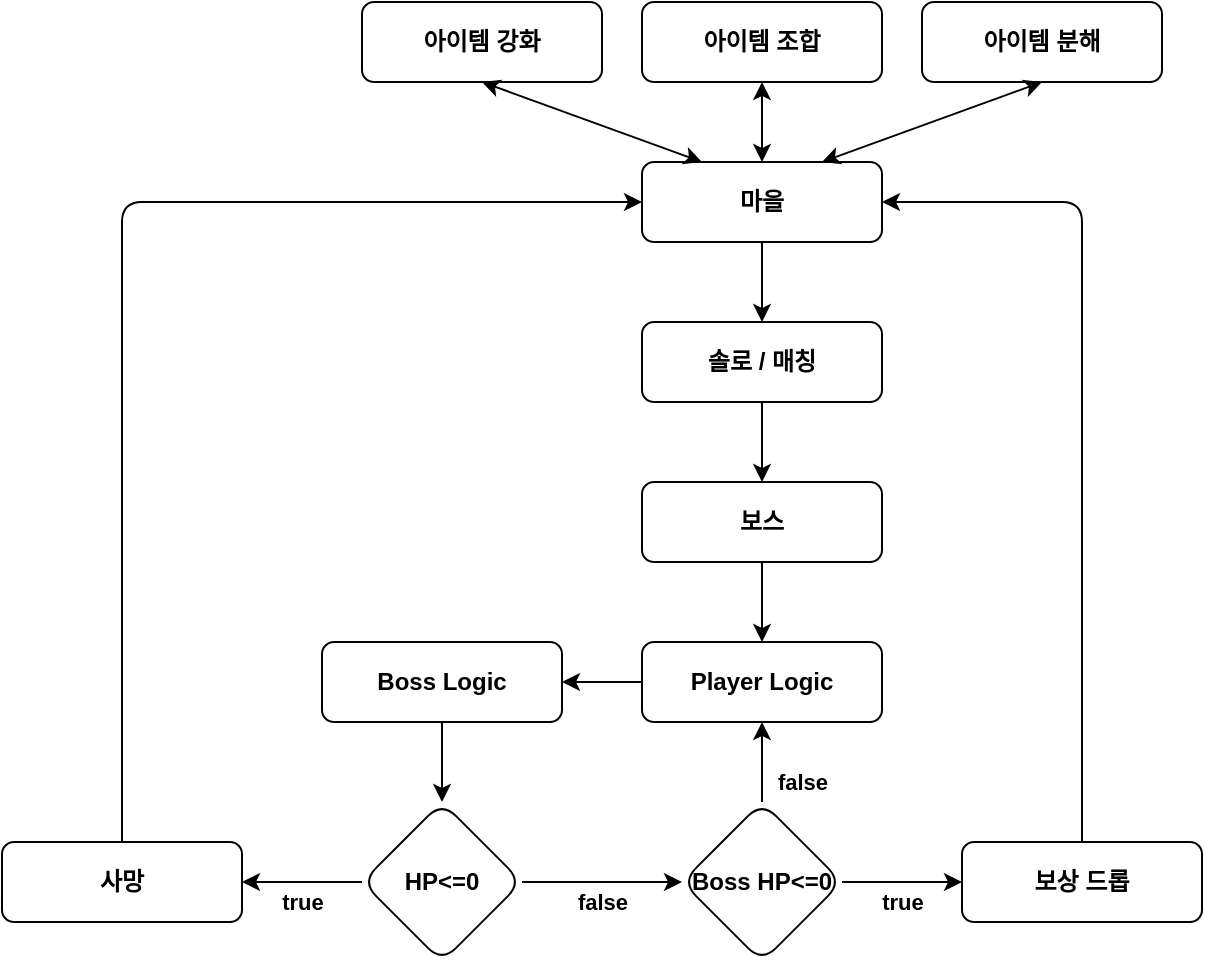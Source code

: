 <mxfile version="21.0.8" type="github"><diagram id="C5RBs43oDa-KdzZeNtuy" name="Page-1"><mxGraphModel dx="1050" dy="549" grid="1" gridSize="10" guides="1" tooltips="1" connect="1" arrows="1" fold="1" page="1" pageScale="1" pageWidth="827" pageHeight="1169" math="0" shadow="0"><root><mxCell id="WIyWlLk6GJQsqaUBKTNV-0"/><mxCell id="WIyWlLk6GJQsqaUBKTNV-1" parent="WIyWlLk6GJQsqaUBKTNV-0"/><mxCell id="7LaiX-OdJVxJpaKmaLr5-32" value="" style="edgeStyle=orthogonalEdgeStyle;rounded=1;orthogonalLoop=1;jettySize=auto;html=1;labelBackgroundColor=none;fontColor=default;fontStyle=1" parent="WIyWlLk6GJQsqaUBKTNV-1" source="WIyWlLk6GJQsqaUBKTNV-3" target="7LaiX-OdJVxJpaKmaLr5-31" edge="1"><mxGeometry relative="1" as="geometry"/></mxCell><mxCell id="WIyWlLk6GJQsqaUBKTNV-3" value="마을" style="rounded=1;whiteSpace=wrap;html=1;fontSize=12;glass=0;strokeWidth=1;shadow=0;labelBackgroundColor=none;fontStyle=1" parent="WIyWlLk6GJQsqaUBKTNV-1" vertex="1"><mxGeometry x="400" y="120" width="120" height="40" as="geometry"/></mxCell><mxCell id="7LaiX-OdJVxJpaKmaLr5-22" value="" style="edgeStyle=orthogonalEdgeStyle;rounded=1;orthogonalLoop=1;jettySize=auto;html=1;labelBackgroundColor=none;fontColor=default;fontStyle=1" parent="WIyWlLk6GJQsqaUBKTNV-1" source="WIyWlLk6GJQsqaUBKTNV-7" target="7LaiX-OdJVxJpaKmaLr5-21" edge="1"><mxGeometry relative="1" as="geometry"/></mxCell><mxCell id="WIyWlLk6GJQsqaUBKTNV-7" value="보스" style="rounded=1;whiteSpace=wrap;html=1;fontSize=12;glass=0;strokeWidth=1;shadow=0;labelBackgroundColor=none;fontStyle=1" parent="WIyWlLk6GJQsqaUBKTNV-1" vertex="1"><mxGeometry x="400" y="280" width="120" height="40" as="geometry"/></mxCell><mxCell id="7LaiX-OdJVxJpaKmaLr5-2" value="아이템 강화" style="rounded=1;whiteSpace=wrap;html=1;fontSize=12;glass=0;strokeWidth=1;shadow=0;labelBackgroundColor=none;fontStyle=1" parent="WIyWlLk6GJQsqaUBKTNV-1" vertex="1"><mxGeometry x="260" y="40" width="120" height="40" as="geometry"/></mxCell><mxCell id="7LaiX-OdJVxJpaKmaLr5-3" value="아이템 조합" style="rounded=1;whiteSpace=wrap;html=1;fontSize=12;glass=0;strokeWidth=1;shadow=0;labelBackgroundColor=none;fontStyle=1" parent="WIyWlLk6GJQsqaUBKTNV-1" vertex="1"><mxGeometry x="400" y="40" width="120" height="40" as="geometry"/></mxCell><mxCell id="7LaiX-OdJVxJpaKmaLr5-4" value="아이템 분해" style="rounded=1;whiteSpace=wrap;html=1;fontSize=12;glass=0;strokeWidth=1;shadow=0;labelBackgroundColor=none;fontStyle=1" parent="WIyWlLk6GJQsqaUBKTNV-1" vertex="1"><mxGeometry x="540" y="40" width="120" height="40" as="geometry"/></mxCell><mxCell id="7LaiX-OdJVxJpaKmaLr5-6" value="" style="endArrow=classic;startArrow=classic;html=1;rounded=1;entryX=0.5;entryY=1;entryDx=0;entryDy=0;exitX=0.75;exitY=0;exitDx=0;exitDy=0;labelBackgroundColor=none;fontColor=default;fontStyle=1" parent="WIyWlLk6GJQsqaUBKTNV-1" source="WIyWlLk6GJQsqaUBKTNV-3" target="7LaiX-OdJVxJpaKmaLr5-4" edge="1"><mxGeometry width="50" height="50" relative="1" as="geometry"><mxPoint x="390" y="310" as="sourcePoint"/><mxPoint x="440" y="260" as="targetPoint"/></mxGeometry></mxCell><mxCell id="7LaiX-OdJVxJpaKmaLr5-7" value="" style="endArrow=classic;startArrow=classic;html=1;rounded=1;entryX=0.5;entryY=1;entryDx=0;entryDy=0;exitX=0.25;exitY=0;exitDx=0;exitDy=0;labelBackgroundColor=none;fontColor=default;fontStyle=1" parent="WIyWlLk6GJQsqaUBKTNV-1" source="WIyWlLk6GJQsqaUBKTNV-3" target="7LaiX-OdJVxJpaKmaLr5-2" edge="1"><mxGeometry width="50" height="50" relative="1" as="geometry"><mxPoint x="390" y="310" as="sourcePoint"/><mxPoint x="440" y="260" as="targetPoint"/></mxGeometry></mxCell><mxCell id="7LaiX-OdJVxJpaKmaLr5-8" value="" style="endArrow=classic;startArrow=classic;html=1;rounded=1;entryX=0.5;entryY=1;entryDx=0;entryDy=0;exitX=0.5;exitY=0;exitDx=0;exitDy=0;labelBackgroundColor=none;fontColor=default;fontStyle=1" parent="WIyWlLk6GJQsqaUBKTNV-1" source="WIyWlLk6GJQsqaUBKTNV-3" target="7LaiX-OdJVxJpaKmaLr5-3" edge="1"><mxGeometry width="50" height="50" relative="1" as="geometry"><mxPoint x="390" y="310" as="sourcePoint"/><mxPoint x="440" y="260" as="targetPoint"/></mxGeometry></mxCell><mxCell id="7LaiX-OdJVxJpaKmaLr5-19" value="true" style="edgeStyle=orthogonalEdgeStyle;rounded=1;orthogonalLoop=1;jettySize=auto;html=1;entryX=1;entryY=0.5;entryDx=0;entryDy=0;labelBackgroundColor=none;fontColor=default;fontStyle=1" parent="WIyWlLk6GJQsqaUBKTNV-1" source="7LaiX-OdJVxJpaKmaLr5-10" target="7LaiX-OdJVxJpaKmaLr5-20" edge="1"><mxGeometry y="10" relative="1" as="geometry"><mxPoint x="280" y="570" as="targetPoint"/><mxPoint as="offset"/></mxGeometry></mxCell><mxCell id="7LaiX-OdJVxJpaKmaLr5-28" value="false" style="edgeStyle=orthogonalEdgeStyle;rounded=1;orthogonalLoop=1;jettySize=auto;html=1;entryX=0;entryY=0.5;entryDx=0;entryDy=0;labelBackgroundColor=none;fontColor=default;fontStyle=1" parent="WIyWlLk6GJQsqaUBKTNV-1" source="7LaiX-OdJVxJpaKmaLr5-10" target="7LaiX-OdJVxJpaKmaLr5-11" edge="1"><mxGeometry y="-10" relative="1" as="geometry"><mxPoint x="370" y="560" as="targetPoint"/><mxPoint as="offset"/></mxGeometry></mxCell><mxCell id="7LaiX-OdJVxJpaKmaLr5-10" value="HP&amp;lt;=0" style="rhombus;whiteSpace=wrap;html=1;labelBackgroundColor=none;rounded=1;fontStyle=1" parent="WIyWlLk6GJQsqaUBKTNV-1" vertex="1"><mxGeometry x="260" y="440" width="80" height="80" as="geometry"/></mxCell><mxCell id="7LaiX-OdJVxJpaKmaLr5-13" value="true" style="edgeStyle=orthogonalEdgeStyle;rounded=1;orthogonalLoop=1;jettySize=auto;html=1;entryX=0;entryY=0.5;entryDx=0;entryDy=0;labelBackgroundColor=none;fontColor=default;fontStyle=1" parent="WIyWlLk6GJQsqaUBKTNV-1" source="7LaiX-OdJVxJpaKmaLr5-11" target="7LaiX-OdJVxJpaKmaLr5-14" edge="1"><mxGeometry y="-10" relative="1" as="geometry"><mxPoint x="540" y="440" as="targetPoint"/><mxPoint as="offset"/></mxGeometry></mxCell><mxCell id="7LaiX-OdJVxJpaKmaLr5-30" value="false" style="edgeStyle=orthogonalEdgeStyle;rounded=1;orthogonalLoop=1;jettySize=auto;html=1;entryX=0.5;entryY=1;entryDx=0;entryDy=0;labelBackgroundColor=none;fontColor=default;fontStyle=1" parent="WIyWlLk6GJQsqaUBKTNV-1" source="7LaiX-OdJVxJpaKmaLr5-11" target="7LaiX-OdJVxJpaKmaLr5-21" edge="1"><mxGeometry x="-0.5" y="-20" relative="1" as="geometry"><mxPoint x="480" y="380" as="targetPoint"/><mxPoint as="offset"/></mxGeometry></mxCell><mxCell id="7LaiX-OdJVxJpaKmaLr5-11" value="Boss HP&amp;lt;=0" style="rhombus;whiteSpace=wrap;html=1;labelBackgroundColor=none;rounded=1;fontStyle=1" parent="WIyWlLk6GJQsqaUBKTNV-1" vertex="1"><mxGeometry x="420" y="440" width="80" height="80" as="geometry"/></mxCell><mxCell id="7LaiX-OdJVxJpaKmaLr5-36" value="" style="edgeStyle=orthogonalEdgeStyle;rounded=1;orthogonalLoop=1;jettySize=auto;html=1;entryX=1;entryY=0.5;entryDx=0;entryDy=0;labelBackgroundColor=none;fontColor=default;fontStyle=1" parent="WIyWlLk6GJQsqaUBKTNV-1" source="7LaiX-OdJVxJpaKmaLr5-14" target="WIyWlLk6GJQsqaUBKTNV-3" edge="1"><mxGeometry relative="1" as="geometry"><mxPoint x="620" y="140" as="targetPoint"/><Array as="points"><mxPoint x="620" y="140"/></Array></mxGeometry></mxCell><mxCell id="7LaiX-OdJVxJpaKmaLr5-14" value="보상 드롭" style="rounded=1;whiteSpace=wrap;html=1;fontSize=12;glass=0;strokeWidth=1;shadow=0;labelBackgroundColor=none;fontStyle=1" parent="WIyWlLk6GJQsqaUBKTNV-1" vertex="1"><mxGeometry x="560" y="460" width="120" height="40" as="geometry"/></mxCell><mxCell id="7LaiX-OdJVxJpaKmaLr5-38" value="" style="edgeStyle=orthogonalEdgeStyle;rounded=1;orthogonalLoop=1;jettySize=auto;html=1;entryX=0;entryY=0.5;entryDx=0;entryDy=0;labelBackgroundColor=none;fontColor=default;fontStyle=1" parent="WIyWlLk6GJQsqaUBKTNV-1" source="7LaiX-OdJVxJpaKmaLr5-20" target="WIyWlLk6GJQsqaUBKTNV-3" edge="1"><mxGeometry relative="1" as="geometry"><mxPoint x="140" y="120" as="targetPoint"/><Array as="points"><mxPoint x="140" y="140"/></Array></mxGeometry></mxCell><mxCell id="7LaiX-OdJVxJpaKmaLr5-20" value="사망" style="rounded=1;whiteSpace=wrap;html=1;fontSize=12;glass=0;strokeWidth=1;shadow=0;labelBackgroundColor=none;fontStyle=1" parent="WIyWlLk6GJQsqaUBKTNV-1" vertex="1"><mxGeometry x="80" y="460" width="120" height="40" as="geometry"/></mxCell><mxCell id="7LaiX-OdJVxJpaKmaLr5-25" value="" style="edgeStyle=orthogonalEdgeStyle;rounded=1;orthogonalLoop=1;jettySize=auto;html=1;labelBackgroundColor=none;fontColor=default;fontStyle=1" parent="WIyWlLk6GJQsqaUBKTNV-1" source="7LaiX-OdJVxJpaKmaLr5-21" target="7LaiX-OdJVxJpaKmaLr5-24" edge="1"><mxGeometry relative="1" as="geometry"/></mxCell><mxCell id="7LaiX-OdJVxJpaKmaLr5-21" value="Player Logic" style="rounded=1;whiteSpace=wrap;html=1;fontSize=12;glass=0;strokeWidth=1;shadow=0;labelBackgroundColor=none;fontStyle=1" parent="WIyWlLk6GJQsqaUBKTNV-1" vertex="1"><mxGeometry x="400" y="360" width="120" height="40" as="geometry"/></mxCell><mxCell id="7LaiX-OdJVxJpaKmaLr5-26" value="" style="edgeStyle=orthogonalEdgeStyle;rounded=1;orthogonalLoop=1;jettySize=auto;html=1;entryX=0.5;entryY=0;entryDx=0;entryDy=0;labelBackgroundColor=none;fontColor=default;fontStyle=1" parent="WIyWlLk6GJQsqaUBKTNV-1" source="7LaiX-OdJVxJpaKmaLr5-24" target="7LaiX-OdJVxJpaKmaLr5-10" edge="1"><mxGeometry relative="1" as="geometry"><mxPoint x="280" y="520" as="targetPoint"/></mxGeometry></mxCell><mxCell id="7LaiX-OdJVxJpaKmaLr5-24" value="Boss Logic" style="rounded=1;whiteSpace=wrap;html=1;fontSize=12;glass=0;strokeWidth=1;shadow=0;labelBackgroundColor=none;fontStyle=1" parent="WIyWlLk6GJQsqaUBKTNV-1" vertex="1"><mxGeometry x="240" y="360" width="120" height="40" as="geometry"/></mxCell><mxCell id="7LaiX-OdJVxJpaKmaLr5-33" value="" style="edgeStyle=orthogonalEdgeStyle;rounded=1;orthogonalLoop=1;jettySize=auto;html=1;entryX=0.5;entryY=0;entryDx=0;entryDy=0;labelBackgroundColor=none;fontColor=default;fontStyle=1" parent="WIyWlLk6GJQsqaUBKTNV-1" source="7LaiX-OdJVxJpaKmaLr5-31" target="WIyWlLk6GJQsqaUBKTNV-7" edge="1"><mxGeometry relative="1" as="geometry"/></mxCell><mxCell id="7LaiX-OdJVxJpaKmaLr5-31" value="솔로 / 매칭" style="rounded=1;whiteSpace=wrap;html=1;fontSize=12;glass=0;strokeWidth=1;shadow=0;labelBackgroundColor=none;fontStyle=1" parent="WIyWlLk6GJQsqaUBKTNV-1" vertex="1"><mxGeometry x="400" y="200" width="120" height="40" as="geometry"/></mxCell></root></mxGraphModel></diagram></mxfile>